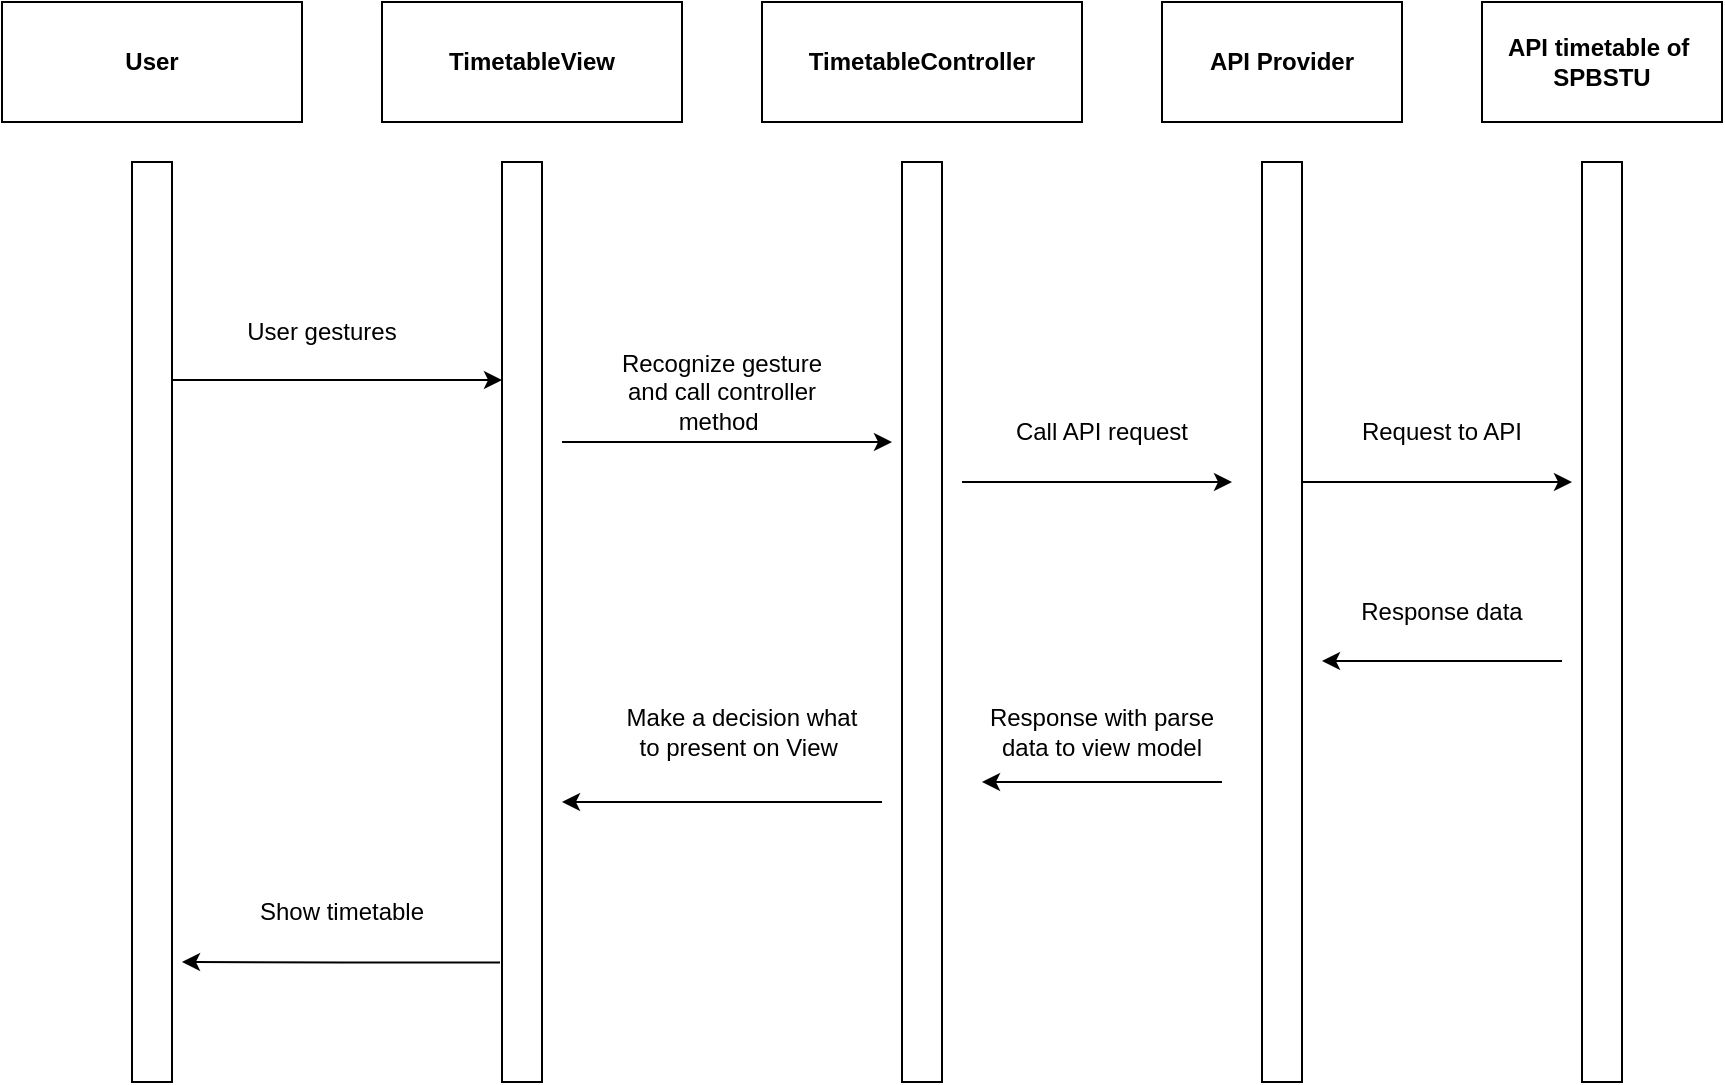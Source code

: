<mxfile version="13.7.9" type="device"><diagram id="iDlfR4cxoCFVrLGEe-qc" name="Страница 1"><mxGraphModel dx="706" dy="389" grid="1" gridSize="10" guides="1" tooltips="1" connect="1" arrows="1" fold="1" page="0" pageScale="1" pageWidth="3300" pageHeight="2339" math="0" shadow="0"><root><mxCell id="0"/><mxCell id="1" parent="0"/><mxCell id="L0qQCXSLWAeNLhrpErmW-148" value="&lt;b&gt;TimetableController&lt;/b&gt;" style="rounded=0;whiteSpace=wrap;html=1;" parent="1" vertex="1"><mxGeometry x="960" y="740" width="160" height="60" as="geometry"/></mxCell><mxCell id="L0qQCXSLWAeNLhrpErmW-150" value="&lt;b&gt;API Provider&lt;/b&gt;" style="rounded=0;whiteSpace=wrap;html=1;" parent="1" vertex="1"><mxGeometry x="1160" y="740" width="120" height="60" as="geometry"/></mxCell><mxCell id="L0qQCXSLWAeNLhrpErmW-151" value="&lt;b&gt;API timetable of&amp;nbsp;&lt;br&gt;SPBSTU&lt;br&gt;&lt;/b&gt;" style="rounded=0;whiteSpace=wrap;html=1;" parent="1" vertex="1"><mxGeometry x="1320" y="740" width="120" height="60" as="geometry"/></mxCell><mxCell id="L0qQCXSLWAeNLhrpErmW-152" value="" style="rounded=0;whiteSpace=wrap;html=1;" parent="1" vertex="1"><mxGeometry x="1030" y="820" width="20" height="460" as="geometry"/></mxCell><mxCell id="L0qQCXSLWAeNLhrpErmW-153" value="" style="rounded=0;whiteSpace=wrap;html=1;" parent="1" vertex="1"><mxGeometry x="1210" y="820" width="20" height="460" as="geometry"/></mxCell><mxCell id="L0qQCXSLWAeNLhrpErmW-154" value="" style="rounded=0;whiteSpace=wrap;html=1;" parent="1" vertex="1"><mxGeometry x="1370" y="820" width="20" height="460" as="geometry"/></mxCell><mxCell id="L0qQCXSLWAeNLhrpErmW-156" value="&lt;b&gt;TimetableView&lt;/b&gt;" style="rounded=0;whiteSpace=wrap;html=1;" parent="1" vertex="1"><mxGeometry x="770" y="740" width="150" height="60" as="geometry"/></mxCell><mxCell id="L0qQCXSLWAeNLhrpErmW-167" style="edgeStyle=orthogonalEdgeStyle;rounded=0;orthogonalLoop=1;jettySize=auto;html=1;exitX=-0.05;exitY=0.87;exitDx=0;exitDy=0;exitPerimeter=0;" parent="1" source="L0qQCXSLWAeNLhrpErmW-157" edge="1"><mxGeometry relative="1" as="geometry"><mxPoint x="810" y="1220" as="sourcePoint"/><mxPoint x="670" y="1220" as="targetPoint"/><Array as="points"/></mxGeometry></mxCell><mxCell id="L0qQCXSLWAeNLhrpErmW-157" value="" style="rounded=0;whiteSpace=wrap;html=1;" parent="1" vertex="1"><mxGeometry x="830" y="820" width="20" height="460" as="geometry"/></mxCell><mxCell id="L0qQCXSLWAeNLhrpErmW-158" value="&lt;b&gt;User&lt;/b&gt;" style="rounded=0;whiteSpace=wrap;html=1;" parent="1" vertex="1"><mxGeometry x="580" y="740" width="150" height="60" as="geometry"/></mxCell><mxCell id="L0qQCXSLWAeNLhrpErmW-161" style="edgeStyle=orthogonalEdgeStyle;rounded=0;orthogonalLoop=1;jettySize=auto;html=1;entryX=0;entryY=0.5;entryDx=0;entryDy=0;" parent="1" edge="1"><mxGeometry relative="1" as="geometry"><mxPoint x="665" y="929" as="sourcePoint"/><mxPoint x="830" y="929" as="targetPoint"/></mxGeometry></mxCell><mxCell id="L0qQCXSLWAeNLhrpErmW-159" value="" style="rounded=0;whiteSpace=wrap;html=1;" parent="1" vertex="1"><mxGeometry x="645" y="820" width="20" height="460" as="geometry"/></mxCell><mxCell id="L0qQCXSLWAeNLhrpErmW-164" value="User gestures" style="text;html=1;strokeColor=none;fillColor=none;align=center;verticalAlign=middle;whiteSpace=wrap;rounded=0;" parent="1" vertex="1"><mxGeometry x="680" y="890" width="120" height="30" as="geometry"/></mxCell><mxCell id="L0qQCXSLWAeNLhrpErmW-166" style="edgeStyle=orthogonalEdgeStyle;rounded=0;orthogonalLoop=1;jettySize=auto;html=1;" parent="1" edge="1"><mxGeometry relative="1" as="geometry"><mxPoint x="665" y="1180" as="sourcePoint"/><mxPoint x="665" y="1180" as="targetPoint"/></mxGeometry></mxCell><mxCell id="L0qQCXSLWAeNLhrpErmW-168" value="Show timetable" style="text;html=1;strokeColor=none;fillColor=none;align=center;verticalAlign=middle;whiteSpace=wrap;rounded=0;" parent="1" vertex="1"><mxGeometry x="690" y="1180" width="120" height="30" as="geometry"/></mxCell><mxCell id="L0qQCXSLWAeNLhrpErmW-169" style="edgeStyle=orthogonalEdgeStyle;rounded=0;orthogonalLoop=1;jettySize=auto;html=1;entryX=0;entryY=0.5;entryDx=0;entryDy=0;" parent="1" edge="1"><mxGeometry relative="1" as="geometry"><mxPoint x="860" y="960" as="sourcePoint"/><mxPoint x="1025" y="960" as="targetPoint"/></mxGeometry></mxCell><mxCell id="L0qQCXSLWAeNLhrpErmW-170" value="Recognize gesture and call controller method&amp;nbsp;" style="text;html=1;strokeColor=none;fillColor=none;align=center;verticalAlign=middle;whiteSpace=wrap;rounded=0;" parent="1" vertex="1"><mxGeometry x="880" y="920" width="120" height="30" as="geometry"/></mxCell><mxCell id="L0qQCXSLWAeNLhrpErmW-171" style="edgeStyle=orthogonalEdgeStyle;rounded=0;orthogonalLoop=1;jettySize=auto;html=1;entryX=0;entryY=0.5;entryDx=0;entryDy=0;" parent="1" edge="1"><mxGeometry relative="1" as="geometry"><mxPoint x="1060" y="980" as="sourcePoint"/><mxPoint x="1195" y="980" as="targetPoint"/></mxGeometry></mxCell><mxCell id="L0qQCXSLWAeNLhrpErmW-172" value="Call API request" style="text;html=1;strokeColor=none;fillColor=none;align=center;verticalAlign=middle;whiteSpace=wrap;rounded=0;" parent="1" vertex="1"><mxGeometry x="1070" y="940" width="120" height="30" as="geometry"/></mxCell><mxCell id="L0qQCXSLWAeNLhrpErmW-173" style="edgeStyle=orthogonalEdgeStyle;rounded=0;orthogonalLoop=1;jettySize=auto;html=1;entryX=0;entryY=0.5;entryDx=0;entryDy=0;" parent="1" edge="1"><mxGeometry relative="1" as="geometry"><mxPoint x="1230" y="980" as="sourcePoint"/><mxPoint x="1365" y="980" as="targetPoint"/></mxGeometry></mxCell><mxCell id="L0qQCXSLWAeNLhrpErmW-174" value="Request to API" style="text;html=1;strokeColor=none;fillColor=none;align=center;verticalAlign=middle;whiteSpace=wrap;rounded=0;" parent="1" vertex="1"><mxGeometry x="1240" y="940" width="120" height="30" as="geometry"/></mxCell><mxCell id="L0qQCXSLWAeNLhrpErmW-175" value="Response data" style="text;html=1;strokeColor=none;fillColor=none;align=center;verticalAlign=middle;whiteSpace=wrap;rounded=0;" parent="1" vertex="1"><mxGeometry x="1240" y="1029.5" width="120" height="30" as="geometry"/></mxCell><mxCell id="L0qQCXSLWAeNLhrpErmW-176" style="edgeStyle=orthogonalEdgeStyle;rounded=0;orthogonalLoop=1;jettySize=auto;html=1;" parent="1" edge="1"><mxGeometry relative="1" as="geometry"><mxPoint x="1360" y="1069.5" as="sourcePoint"/><mxPoint x="1240" y="1069.5" as="targetPoint"/><Array as="points"><mxPoint x="1280" y="1069.5"/><mxPoint x="1280" y="1069.5"/></Array></mxGeometry></mxCell><mxCell id="L0qQCXSLWAeNLhrpErmW-177" value="Response with parse data to view model" style="text;html=1;strokeColor=none;fillColor=none;align=center;verticalAlign=middle;whiteSpace=wrap;rounded=0;" parent="1" vertex="1"><mxGeometry x="1070" y="1090" width="120" height="30" as="geometry"/></mxCell><mxCell id="L0qQCXSLWAeNLhrpErmW-178" style="edgeStyle=orthogonalEdgeStyle;rounded=0;orthogonalLoop=1;jettySize=auto;html=1;" parent="1" edge="1"><mxGeometry relative="1" as="geometry"><mxPoint x="1190" y="1130" as="sourcePoint"/><mxPoint x="1070" y="1130" as="targetPoint"/><Array as="points"><mxPoint x="1110" y="1130"/><mxPoint x="1110" y="1130"/></Array></mxGeometry></mxCell><mxCell id="L0qQCXSLWAeNLhrpErmW-179" value="Make a decision what to present on View&amp;nbsp;" style="text;html=1;strokeColor=none;fillColor=none;align=center;verticalAlign=middle;whiteSpace=wrap;rounded=0;" parent="1" vertex="1"><mxGeometry x="890" y="1069.75" width="120" height="70.5" as="geometry"/></mxCell><mxCell id="L0qQCXSLWAeNLhrpErmW-180" style="edgeStyle=orthogonalEdgeStyle;rounded=0;orthogonalLoop=1;jettySize=auto;html=1;" parent="1" edge="1"><mxGeometry relative="1" as="geometry"><mxPoint x="1020" y="1140" as="sourcePoint"/><mxPoint x="860" y="1140" as="targetPoint"/><Array as="points"><mxPoint x="920" y="1140"/><mxPoint x="920" y="1140"/></Array></mxGeometry></mxCell></root></mxGraphModel></diagram></mxfile>